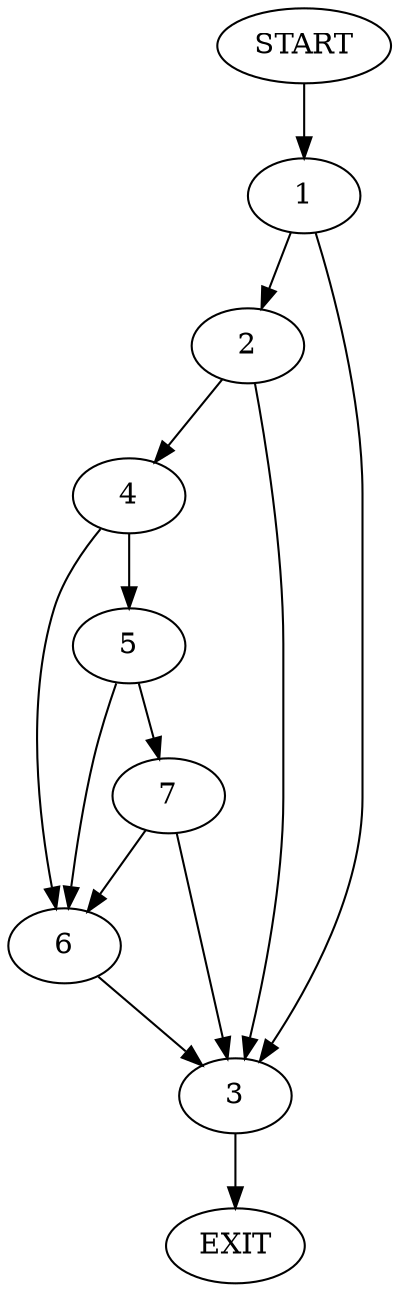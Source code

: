 digraph {
0 [label="START"]
8 [label="EXIT"]
0 -> 1
1 -> 2
1 -> 3
2 -> 4
2 -> 3
3 -> 8
4 -> 5
4 -> 6
6 -> 3
5 -> 7
5 -> 6
7 -> 6
7 -> 3
}
